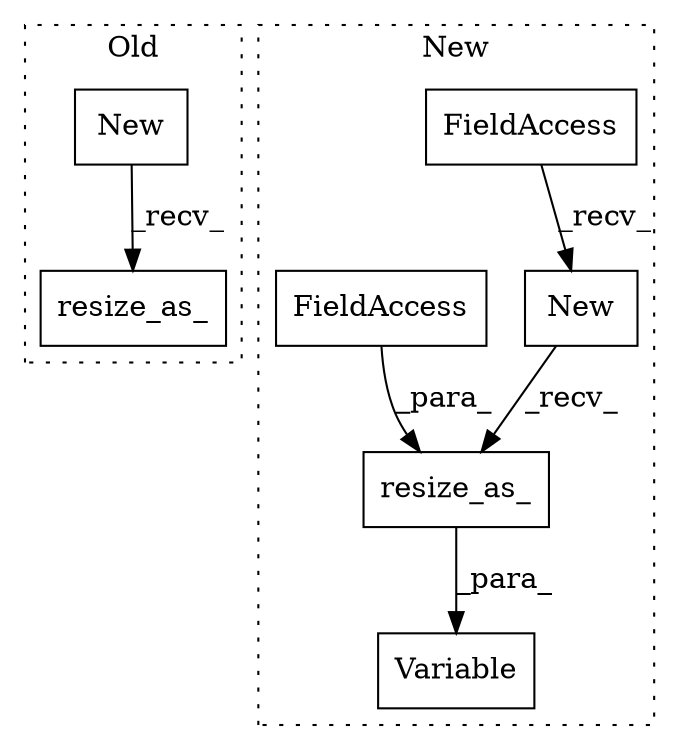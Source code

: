 digraph G {
subgraph cluster0 {
1 [label="resize_as_" a="32" s="3375,3387" l="11,1" shape="box"];
4 [label="New" a="32" s="3369" l="5" shape="box"];
label = "Old";
style="dotted";
}
subgraph cluster1 {
2 [label="resize_as_" a="32" s="3575,3592" l="11,1" shape="box"];
3 [label="New" a="32" s="3569" l="5" shape="box"];
5 [label="Variable" a="32" s="3553,3593" l="9,1" shape="box"];
6 [label="FieldAccess" a="22" s="3562" l="6" shape="box"];
7 [label="FieldAccess" a="22" s="3586" l="6" shape="box"];
label = "New";
style="dotted";
}
2 -> 5 [label="_para_"];
3 -> 2 [label="_recv_"];
4 -> 1 [label="_recv_"];
6 -> 3 [label="_recv_"];
7 -> 2 [label="_para_"];
}